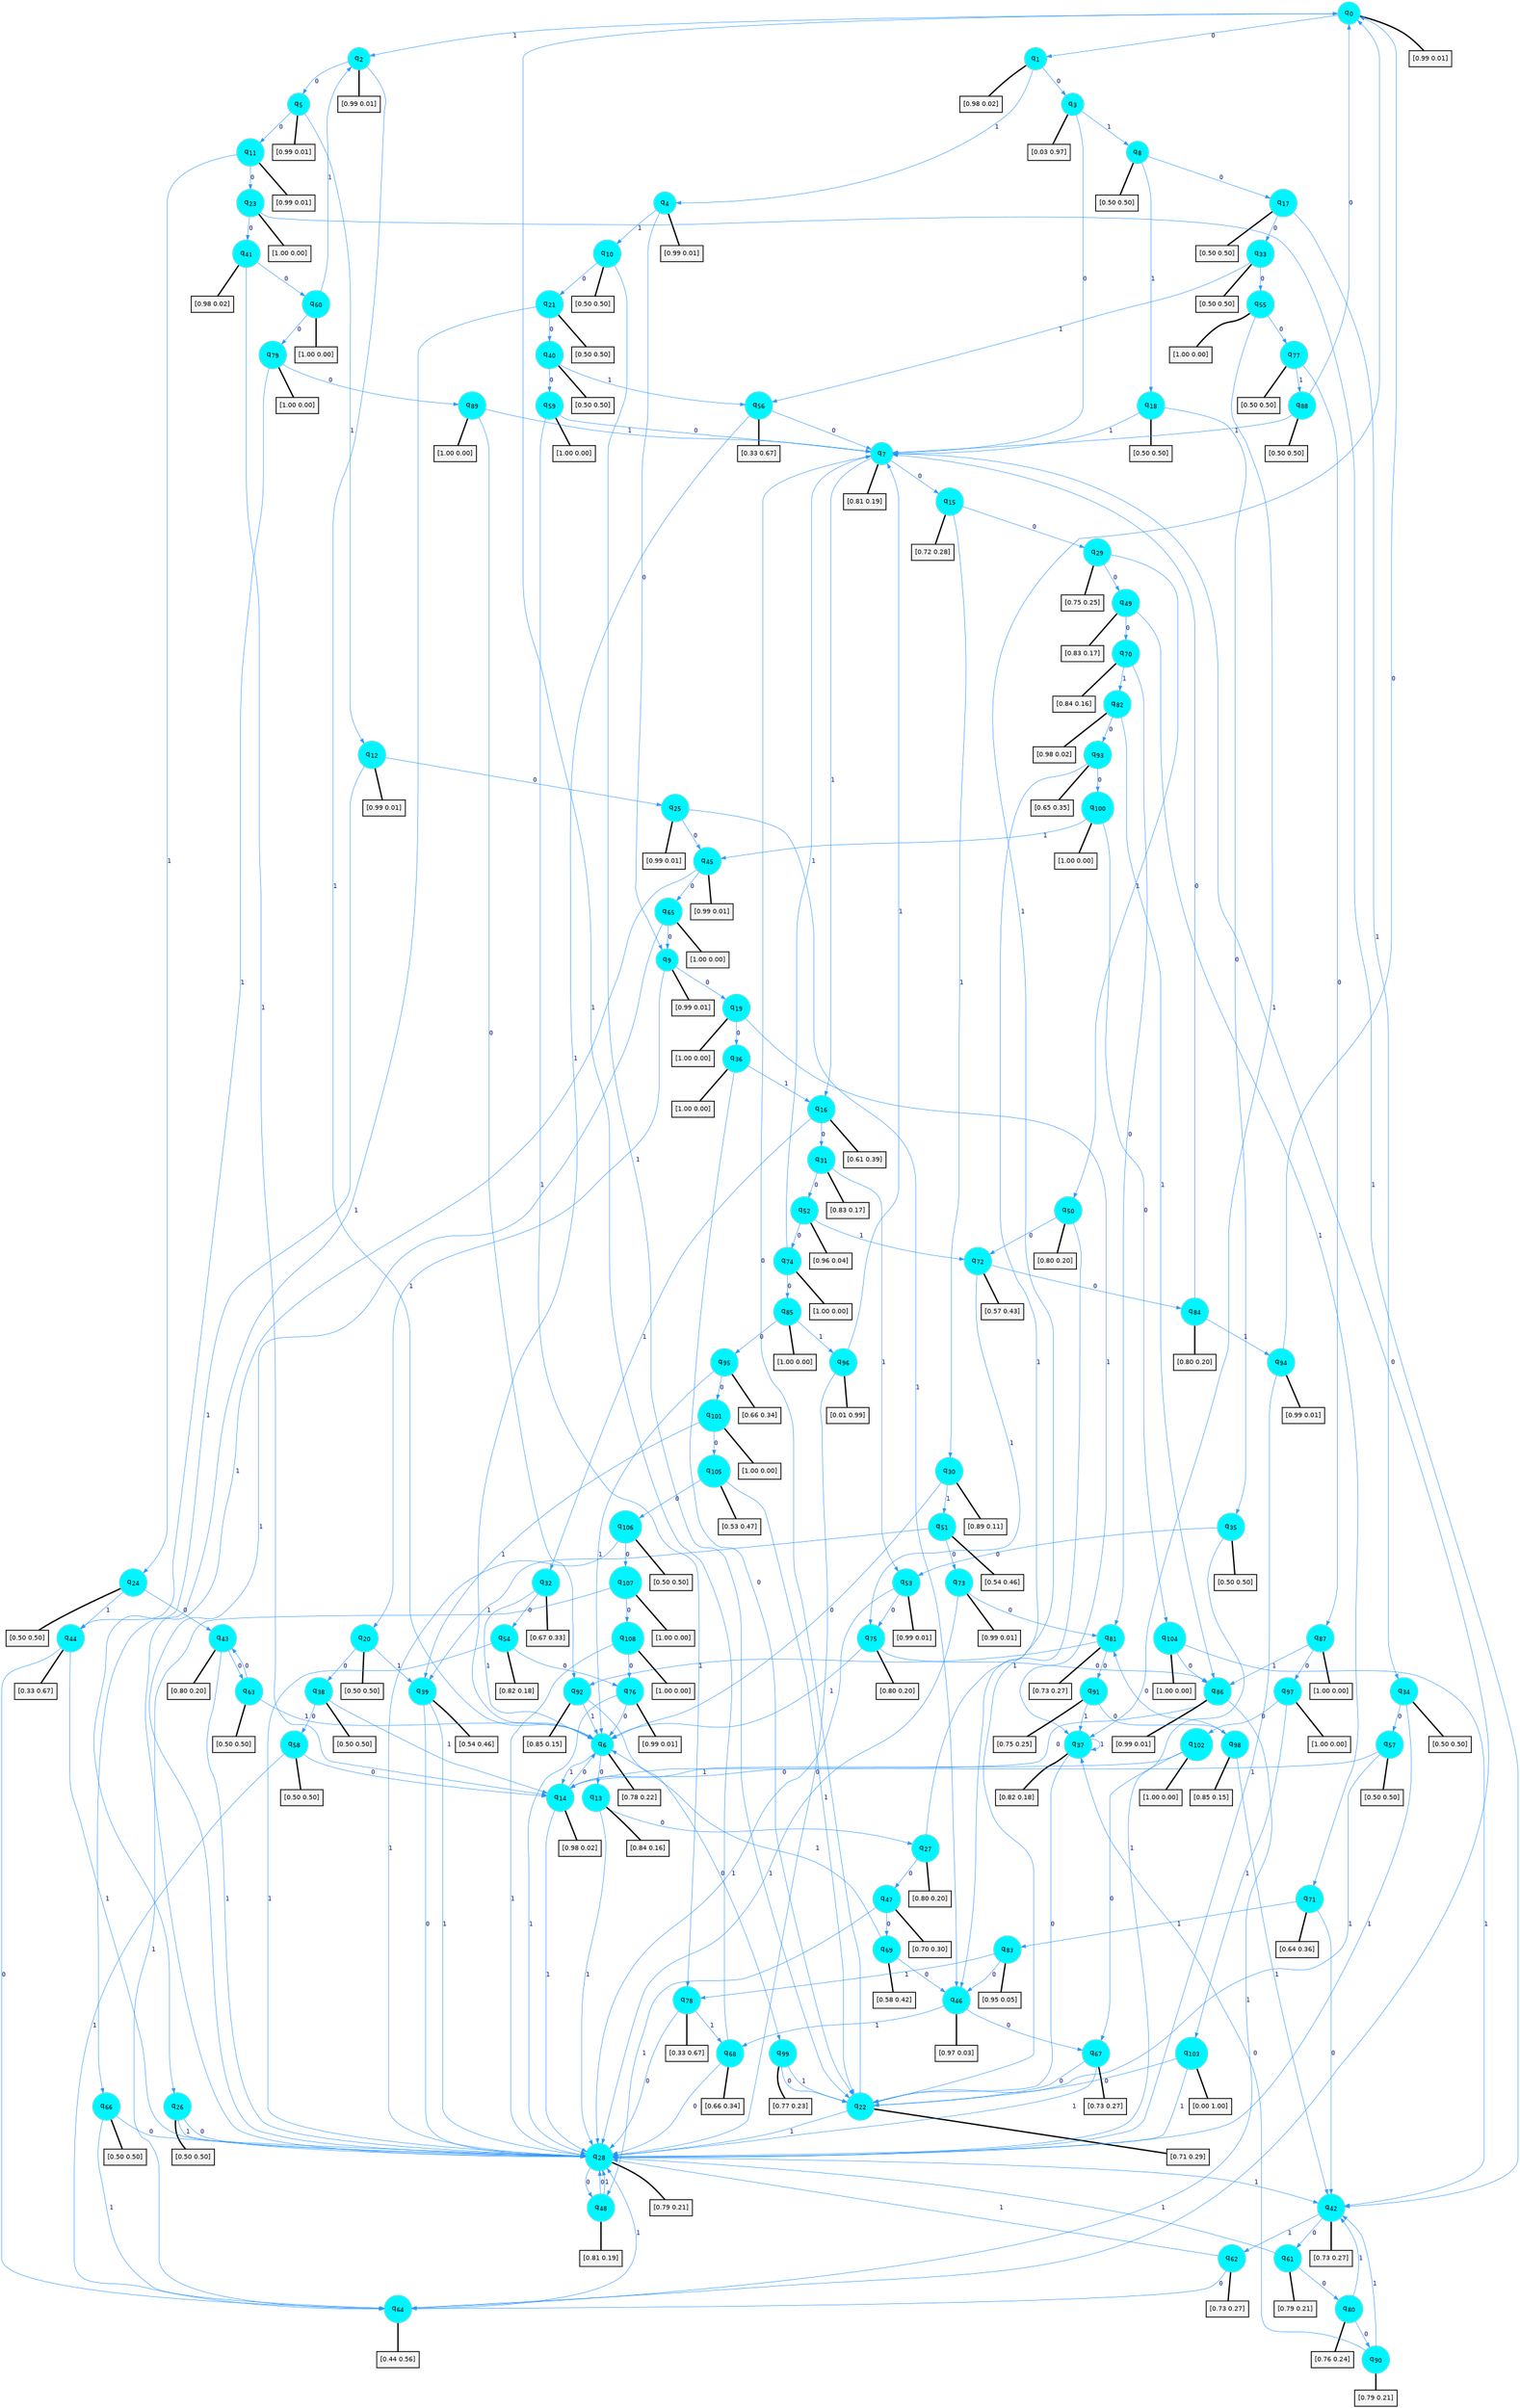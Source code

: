 digraph G {
graph [
bgcolor=transparent, dpi=300, rankdir=TD, size="40,25"];
node [
color=gray, fillcolor=turquoise1, fontcolor=black, fontname=Helvetica, fontsize=16, fontweight=bold, shape=circle, style=filled];
edge [
arrowsize=1, color=dodgerblue1, fontcolor=midnightblue, fontname=courier, fontweight=bold, penwidth=1, style=solid, weight=20];
0[label=<q<SUB>0</SUB>>];
1[label=<q<SUB>1</SUB>>];
2[label=<q<SUB>2</SUB>>];
3[label=<q<SUB>3</SUB>>];
4[label=<q<SUB>4</SUB>>];
5[label=<q<SUB>5</SUB>>];
6[label=<q<SUB>6</SUB>>];
7[label=<q<SUB>7</SUB>>];
8[label=<q<SUB>8</SUB>>];
9[label=<q<SUB>9</SUB>>];
10[label=<q<SUB>10</SUB>>];
11[label=<q<SUB>11</SUB>>];
12[label=<q<SUB>12</SUB>>];
13[label=<q<SUB>13</SUB>>];
14[label=<q<SUB>14</SUB>>];
15[label=<q<SUB>15</SUB>>];
16[label=<q<SUB>16</SUB>>];
17[label=<q<SUB>17</SUB>>];
18[label=<q<SUB>18</SUB>>];
19[label=<q<SUB>19</SUB>>];
20[label=<q<SUB>20</SUB>>];
21[label=<q<SUB>21</SUB>>];
22[label=<q<SUB>22</SUB>>];
23[label=<q<SUB>23</SUB>>];
24[label=<q<SUB>24</SUB>>];
25[label=<q<SUB>25</SUB>>];
26[label=<q<SUB>26</SUB>>];
27[label=<q<SUB>27</SUB>>];
28[label=<q<SUB>28</SUB>>];
29[label=<q<SUB>29</SUB>>];
30[label=<q<SUB>30</SUB>>];
31[label=<q<SUB>31</SUB>>];
32[label=<q<SUB>32</SUB>>];
33[label=<q<SUB>33</SUB>>];
34[label=<q<SUB>34</SUB>>];
35[label=<q<SUB>35</SUB>>];
36[label=<q<SUB>36</SUB>>];
37[label=<q<SUB>37</SUB>>];
38[label=<q<SUB>38</SUB>>];
39[label=<q<SUB>39</SUB>>];
40[label=<q<SUB>40</SUB>>];
41[label=<q<SUB>41</SUB>>];
42[label=<q<SUB>42</SUB>>];
43[label=<q<SUB>43</SUB>>];
44[label=<q<SUB>44</SUB>>];
45[label=<q<SUB>45</SUB>>];
46[label=<q<SUB>46</SUB>>];
47[label=<q<SUB>47</SUB>>];
48[label=<q<SUB>48</SUB>>];
49[label=<q<SUB>49</SUB>>];
50[label=<q<SUB>50</SUB>>];
51[label=<q<SUB>51</SUB>>];
52[label=<q<SUB>52</SUB>>];
53[label=<q<SUB>53</SUB>>];
54[label=<q<SUB>54</SUB>>];
55[label=<q<SUB>55</SUB>>];
56[label=<q<SUB>56</SUB>>];
57[label=<q<SUB>57</SUB>>];
58[label=<q<SUB>58</SUB>>];
59[label=<q<SUB>59</SUB>>];
60[label=<q<SUB>60</SUB>>];
61[label=<q<SUB>61</SUB>>];
62[label=<q<SUB>62</SUB>>];
63[label=<q<SUB>63</SUB>>];
64[label=<q<SUB>64</SUB>>];
65[label=<q<SUB>65</SUB>>];
66[label=<q<SUB>66</SUB>>];
67[label=<q<SUB>67</SUB>>];
68[label=<q<SUB>68</SUB>>];
69[label=<q<SUB>69</SUB>>];
70[label=<q<SUB>70</SUB>>];
71[label=<q<SUB>71</SUB>>];
72[label=<q<SUB>72</SUB>>];
73[label=<q<SUB>73</SUB>>];
74[label=<q<SUB>74</SUB>>];
75[label=<q<SUB>75</SUB>>];
76[label=<q<SUB>76</SUB>>];
77[label=<q<SUB>77</SUB>>];
78[label=<q<SUB>78</SUB>>];
79[label=<q<SUB>79</SUB>>];
80[label=<q<SUB>80</SUB>>];
81[label=<q<SUB>81</SUB>>];
82[label=<q<SUB>82</SUB>>];
83[label=<q<SUB>83</SUB>>];
84[label=<q<SUB>84</SUB>>];
85[label=<q<SUB>85</SUB>>];
86[label=<q<SUB>86</SUB>>];
87[label=<q<SUB>87</SUB>>];
88[label=<q<SUB>88</SUB>>];
89[label=<q<SUB>89</SUB>>];
90[label=<q<SUB>90</SUB>>];
91[label=<q<SUB>91</SUB>>];
92[label=<q<SUB>92</SUB>>];
93[label=<q<SUB>93</SUB>>];
94[label=<q<SUB>94</SUB>>];
95[label=<q<SUB>95</SUB>>];
96[label=<q<SUB>96</SUB>>];
97[label=<q<SUB>97</SUB>>];
98[label=<q<SUB>98</SUB>>];
99[label=<q<SUB>99</SUB>>];
100[label=<q<SUB>100</SUB>>];
101[label=<q<SUB>101</SUB>>];
102[label=<q<SUB>102</SUB>>];
103[label=<q<SUB>103</SUB>>];
104[label=<q<SUB>104</SUB>>];
105[label=<q<SUB>105</SUB>>];
106[label=<q<SUB>106</SUB>>];
107[label=<q<SUB>107</SUB>>];
108[label=<q<SUB>108</SUB>>];
109[label="[0.99 0.01]", shape=box,fontcolor=black, fontname=Helvetica, fontsize=14, penwidth=2, fillcolor=whitesmoke,color=black];
110[label="[0.98 0.02]", shape=box,fontcolor=black, fontname=Helvetica, fontsize=14, penwidth=2, fillcolor=whitesmoke,color=black];
111[label="[0.99 0.01]", shape=box,fontcolor=black, fontname=Helvetica, fontsize=14, penwidth=2, fillcolor=whitesmoke,color=black];
112[label="[0.03 0.97]", shape=box,fontcolor=black, fontname=Helvetica, fontsize=14, penwidth=2, fillcolor=whitesmoke,color=black];
113[label="[0.99 0.01]", shape=box,fontcolor=black, fontname=Helvetica, fontsize=14, penwidth=2, fillcolor=whitesmoke,color=black];
114[label="[0.99 0.01]", shape=box,fontcolor=black, fontname=Helvetica, fontsize=14, penwidth=2, fillcolor=whitesmoke,color=black];
115[label="[0.78 0.22]", shape=box,fontcolor=black, fontname=Helvetica, fontsize=14, penwidth=2, fillcolor=whitesmoke,color=black];
116[label="[0.81 0.19]", shape=box,fontcolor=black, fontname=Helvetica, fontsize=14, penwidth=2, fillcolor=whitesmoke,color=black];
117[label="[0.50 0.50]", shape=box,fontcolor=black, fontname=Helvetica, fontsize=14, penwidth=2, fillcolor=whitesmoke,color=black];
118[label="[0.99 0.01]", shape=box,fontcolor=black, fontname=Helvetica, fontsize=14, penwidth=2, fillcolor=whitesmoke,color=black];
119[label="[0.50 0.50]", shape=box,fontcolor=black, fontname=Helvetica, fontsize=14, penwidth=2, fillcolor=whitesmoke,color=black];
120[label="[0.99 0.01]", shape=box,fontcolor=black, fontname=Helvetica, fontsize=14, penwidth=2, fillcolor=whitesmoke,color=black];
121[label="[0.99 0.01]", shape=box,fontcolor=black, fontname=Helvetica, fontsize=14, penwidth=2, fillcolor=whitesmoke,color=black];
122[label="[0.84 0.16]", shape=box,fontcolor=black, fontname=Helvetica, fontsize=14, penwidth=2, fillcolor=whitesmoke,color=black];
123[label="[0.98 0.02]", shape=box,fontcolor=black, fontname=Helvetica, fontsize=14, penwidth=2, fillcolor=whitesmoke,color=black];
124[label="[0.72 0.28]", shape=box,fontcolor=black, fontname=Helvetica, fontsize=14, penwidth=2, fillcolor=whitesmoke,color=black];
125[label="[0.61 0.39]", shape=box,fontcolor=black, fontname=Helvetica, fontsize=14, penwidth=2, fillcolor=whitesmoke,color=black];
126[label="[0.50 0.50]", shape=box,fontcolor=black, fontname=Helvetica, fontsize=14, penwidth=2, fillcolor=whitesmoke,color=black];
127[label="[0.50 0.50]", shape=box,fontcolor=black, fontname=Helvetica, fontsize=14, penwidth=2, fillcolor=whitesmoke,color=black];
128[label="[1.00 0.00]", shape=box,fontcolor=black, fontname=Helvetica, fontsize=14, penwidth=2, fillcolor=whitesmoke,color=black];
129[label="[0.50 0.50]", shape=box,fontcolor=black, fontname=Helvetica, fontsize=14, penwidth=2, fillcolor=whitesmoke,color=black];
130[label="[0.50 0.50]", shape=box,fontcolor=black, fontname=Helvetica, fontsize=14, penwidth=2, fillcolor=whitesmoke,color=black];
131[label="[0.71 0.29]", shape=box,fontcolor=black, fontname=Helvetica, fontsize=14, penwidth=2, fillcolor=whitesmoke,color=black];
132[label="[1.00 0.00]", shape=box,fontcolor=black, fontname=Helvetica, fontsize=14, penwidth=2, fillcolor=whitesmoke,color=black];
133[label="[0.50 0.50]", shape=box,fontcolor=black, fontname=Helvetica, fontsize=14, penwidth=2, fillcolor=whitesmoke,color=black];
134[label="[0.99 0.01]", shape=box,fontcolor=black, fontname=Helvetica, fontsize=14, penwidth=2, fillcolor=whitesmoke,color=black];
135[label="[0.50 0.50]", shape=box,fontcolor=black, fontname=Helvetica, fontsize=14, penwidth=2, fillcolor=whitesmoke,color=black];
136[label="[0.80 0.20]", shape=box,fontcolor=black, fontname=Helvetica, fontsize=14, penwidth=2, fillcolor=whitesmoke,color=black];
137[label="[0.79 0.21]", shape=box,fontcolor=black, fontname=Helvetica, fontsize=14, penwidth=2, fillcolor=whitesmoke,color=black];
138[label="[0.75 0.25]", shape=box,fontcolor=black, fontname=Helvetica, fontsize=14, penwidth=2, fillcolor=whitesmoke,color=black];
139[label="[0.89 0.11]", shape=box,fontcolor=black, fontname=Helvetica, fontsize=14, penwidth=2, fillcolor=whitesmoke,color=black];
140[label="[0.83 0.17]", shape=box,fontcolor=black, fontname=Helvetica, fontsize=14, penwidth=2, fillcolor=whitesmoke,color=black];
141[label="[0.67 0.33]", shape=box,fontcolor=black, fontname=Helvetica, fontsize=14, penwidth=2, fillcolor=whitesmoke,color=black];
142[label="[0.50 0.50]", shape=box,fontcolor=black, fontname=Helvetica, fontsize=14, penwidth=2, fillcolor=whitesmoke,color=black];
143[label="[0.50 0.50]", shape=box,fontcolor=black, fontname=Helvetica, fontsize=14, penwidth=2, fillcolor=whitesmoke,color=black];
144[label="[0.50 0.50]", shape=box,fontcolor=black, fontname=Helvetica, fontsize=14, penwidth=2, fillcolor=whitesmoke,color=black];
145[label="[1.00 0.00]", shape=box,fontcolor=black, fontname=Helvetica, fontsize=14, penwidth=2, fillcolor=whitesmoke,color=black];
146[label="[0.82 0.18]", shape=box,fontcolor=black, fontname=Helvetica, fontsize=14, penwidth=2, fillcolor=whitesmoke,color=black];
147[label="[0.50 0.50]", shape=box,fontcolor=black, fontname=Helvetica, fontsize=14, penwidth=2, fillcolor=whitesmoke,color=black];
148[label="[0.54 0.46]", shape=box,fontcolor=black, fontname=Helvetica, fontsize=14, penwidth=2, fillcolor=whitesmoke,color=black];
149[label="[0.50 0.50]", shape=box,fontcolor=black, fontname=Helvetica, fontsize=14, penwidth=2, fillcolor=whitesmoke,color=black];
150[label="[0.98 0.02]", shape=box,fontcolor=black, fontname=Helvetica, fontsize=14, penwidth=2, fillcolor=whitesmoke,color=black];
151[label="[0.73 0.27]", shape=box,fontcolor=black, fontname=Helvetica, fontsize=14, penwidth=2, fillcolor=whitesmoke,color=black];
152[label="[0.80 0.20]", shape=box,fontcolor=black, fontname=Helvetica, fontsize=14, penwidth=2, fillcolor=whitesmoke,color=black];
153[label="[0.33 0.67]", shape=box,fontcolor=black, fontname=Helvetica, fontsize=14, penwidth=2, fillcolor=whitesmoke,color=black];
154[label="[0.99 0.01]", shape=box,fontcolor=black, fontname=Helvetica, fontsize=14, penwidth=2, fillcolor=whitesmoke,color=black];
155[label="[0.97 0.03]", shape=box,fontcolor=black, fontname=Helvetica, fontsize=14, penwidth=2, fillcolor=whitesmoke,color=black];
156[label="[0.70 0.30]", shape=box,fontcolor=black, fontname=Helvetica, fontsize=14, penwidth=2, fillcolor=whitesmoke,color=black];
157[label="[0.81 0.19]", shape=box,fontcolor=black, fontname=Helvetica, fontsize=14, penwidth=2, fillcolor=whitesmoke,color=black];
158[label="[0.83 0.17]", shape=box,fontcolor=black, fontname=Helvetica, fontsize=14, penwidth=2, fillcolor=whitesmoke,color=black];
159[label="[0.80 0.20]", shape=box,fontcolor=black, fontname=Helvetica, fontsize=14, penwidth=2, fillcolor=whitesmoke,color=black];
160[label="[0.54 0.46]", shape=box,fontcolor=black, fontname=Helvetica, fontsize=14, penwidth=2, fillcolor=whitesmoke,color=black];
161[label="[0.96 0.04]", shape=box,fontcolor=black, fontname=Helvetica, fontsize=14, penwidth=2, fillcolor=whitesmoke,color=black];
162[label="[0.99 0.01]", shape=box,fontcolor=black, fontname=Helvetica, fontsize=14, penwidth=2, fillcolor=whitesmoke,color=black];
163[label="[0.82 0.18]", shape=box,fontcolor=black, fontname=Helvetica, fontsize=14, penwidth=2, fillcolor=whitesmoke,color=black];
164[label="[1.00 0.00]", shape=box,fontcolor=black, fontname=Helvetica, fontsize=14, penwidth=2, fillcolor=whitesmoke,color=black];
165[label="[0.33 0.67]", shape=box,fontcolor=black, fontname=Helvetica, fontsize=14, penwidth=2, fillcolor=whitesmoke,color=black];
166[label="[0.50 0.50]", shape=box,fontcolor=black, fontname=Helvetica, fontsize=14, penwidth=2, fillcolor=whitesmoke,color=black];
167[label="[0.50 0.50]", shape=box,fontcolor=black, fontname=Helvetica, fontsize=14, penwidth=2, fillcolor=whitesmoke,color=black];
168[label="[1.00 0.00]", shape=box,fontcolor=black, fontname=Helvetica, fontsize=14, penwidth=2, fillcolor=whitesmoke,color=black];
169[label="[1.00 0.00]", shape=box,fontcolor=black, fontname=Helvetica, fontsize=14, penwidth=2, fillcolor=whitesmoke,color=black];
170[label="[0.79 0.21]", shape=box,fontcolor=black, fontname=Helvetica, fontsize=14, penwidth=2, fillcolor=whitesmoke,color=black];
171[label="[0.73 0.27]", shape=box,fontcolor=black, fontname=Helvetica, fontsize=14, penwidth=2, fillcolor=whitesmoke,color=black];
172[label="[0.50 0.50]", shape=box,fontcolor=black, fontname=Helvetica, fontsize=14, penwidth=2, fillcolor=whitesmoke,color=black];
173[label="[0.44 0.56]", shape=box,fontcolor=black, fontname=Helvetica, fontsize=14, penwidth=2, fillcolor=whitesmoke,color=black];
174[label="[1.00 0.00]", shape=box,fontcolor=black, fontname=Helvetica, fontsize=14, penwidth=2, fillcolor=whitesmoke,color=black];
175[label="[0.50 0.50]", shape=box,fontcolor=black, fontname=Helvetica, fontsize=14, penwidth=2, fillcolor=whitesmoke,color=black];
176[label="[0.73 0.27]", shape=box,fontcolor=black, fontname=Helvetica, fontsize=14, penwidth=2, fillcolor=whitesmoke,color=black];
177[label="[0.66 0.34]", shape=box,fontcolor=black, fontname=Helvetica, fontsize=14, penwidth=2, fillcolor=whitesmoke,color=black];
178[label="[0.58 0.42]", shape=box,fontcolor=black, fontname=Helvetica, fontsize=14, penwidth=2, fillcolor=whitesmoke,color=black];
179[label="[0.84 0.16]", shape=box,fontcolor=black, fontname=Helvetica, fontsize=14, penwidth=2, fillcolor=whitesmoke,color=black];
180[label="[0.64 0.36]", shape=box,fontcolor=black, fontname=Helvetica, fontsize=14, penwidth=2, fillcolor=whitesmoke,color=black];
181[label="[0.57 0.43]", shape=box,fontcolor=black, fontname=Helvetica, fontsize=14, penwidth=2, fillcolor=whitesmoke,color=black];
182[label="[0.99 0.01]", shape=box,fontcolor=black, fontname=Helvetica, fontsize=14, penwidth=2, fillcolor=whitesmoke,color=black];
183[label="[1.00 0.00]", shape=box,fontcolor=black, fontname=Helvetica, fontsize=14, penwidth=2, fillcolor=whitesmoke,color=black];
184[label="[0.80 0.20]", shape=box,fontcolor=black, fontname=Helvetica, fontsize=14, penwidth=2, fillcolor=whitesmoke,color=black];
185[label="[0.99 0.01]", shape=box,fontcolor=black, fontname=Helvetica, fontsize=14, penwidth=2, fillcolor=whitesmoke,color=black];
186[label="[0.50 0.50]", shape=box,fontcolor=black, fontname=Helvetica, fontsize=14, penwidth=2, fillcolor=whitesmoke,color=black];
187[label="[0.33 0.67]", shape=box,fontcolor=black, fontname=Helvetica, fontsize=14, penwidth=2, fillcolor=whitesmoke,color=black];
188[label="[1.00 0.00]", shape=box,fontcolor=black, fontname=Helvetica, fontsize=14, penwidth=2, fillcolor=whitesmoke,color=black];
189[label="[0.76 0.24]", shape=box,fontcolor=black, fontname=Helvetica, fontsize=14, penwidth=2, fillcolor=whitesmoke,color=black];
190[label="[0.73 0.27]", shape=box,fontcolor=black, fontname=Helvetica, fontsize=14, penwidth=2, fillcolor=whitesmoke,color=black];
191[label="[0.98 0.02]", shape=box,fontcolor=black, fontname=Helvetica, fontsize=14, penwidth=2, fillcolor=whitesmoke,color=black];
192[label="[0.95 0.05]", shape=box,fontcolor=black, fontname=Helvetica, fontsize=14, penwidth=2, fillcolor=whitesmoke,color=black];
193[label="[0.80 0.20]", shape=box,fontcolor=black, fontname=Helvetica, fontsize=14, penwidth=2, fillcolor=whitesmoke,color=black];
194[label="[1.00 0.00]", shape=box,fontcolor=black, fontname=Helvetica, fontsize=14, penwidth=2, fillcolor=whitesmoke,color=black];
195[label="[0.99 0.01]", shape=box,fontcolor=black, fontname=Helvetica, fontsize=14, penwidth=2, fillcolor=whitesmoke,color=black];
196[label="[1.00 0.00]", shape=box,fontcolor=black, fontname=Helvetica, fontsize=14, penwidth=2, fillcolor=whitesmoke,color=black];
197[label="[0.50 0.50]", shape=box,fontcolor=black, fontname=Helvetica, fontsize=14, penwidth=2, fillcolor=whitesmoke,color=black];
198[label="[1.00 0.00]", shape=box,fontcolor=black, fontname=Helvetica, fontsize=14, penwidth=2, fillcolor=whitesmoke,color=black];
199[label="[0.79 0.21]", shape=box,fontcolor=black, fontname=Helvetica, fontsize=14, penwidth=2, fillcolor=whitesmoke,color=black];
200[label="[0.75 0.25]", shape=box,fontcolor=black, fontname=Helvetica, fontsize=14, penwidth=2, fillcolor=whitesmoke,color=black];
201[label="[0.85 0.15]", shape=box,fontcolor=black, fontname=Helvetica, fontsize=14, penwidth=2, fillcolor=whitesmoke,color=black];
202[label="[0.65 0.35]", shape=box,fontcolor=black, fontname=Helvetica, fontsize=14, penwidth=2, fillcolor=whitesmoke,color=black];
203[label="[0.99 0.01]", shape=box,fontcolor=black, fontname=Helvetica, fontsize=14, penwidth=2, fillcolor=whitesmoke,color=black];
204[label="[0.66 0.34]", shape=box,fontcolor=black, fontname=Helvetica, fontsize=14, penwidth=2, fillcolor=whitesmoke,color=black];
205[label="[0.01 0.99]", shape=box,fontcolor=black, fontname=Helvetica, fontsize=14, penwidth=2, fillcolor=whitesmoke,color=black];
206[label="[1.00 0.00]", shape=box,fontcolor=black, fontname=Helvetica, fontsize=14, penwidth=2, fillcolor=whitesmoke,color=black];
207[label="[0.85 0.15]", shape=box,fontcolor=black, fontname=Helvetica, fontsize=14, penwidth=2, fillcolor=whitesmoke,color=black];
208[label="[0.77 0.23]", shape=box,fontcolor=black, fontname=Helvetica, fontsize=14, penwidth=2, fillcolor=whitesmoke,color=black];
209[label="[1.00 0.00]", shape=box,fontcolor=black, fontname=Helvetica, fontsize=14, penwidth=2, fillcolor=whitesmoke,color=black];
210[label="[1.00 0.00]", shape=box,fontcolor=black, fontname=Helvetica, fontsize=14, penwidth=2, fillcolor=whitesmoke,color=black];
211[label="[1.00 0.00]", shape=box,fontcolor=black, fontname=Helvetica, fontsize=14, penwidth=2, fillcolor=whitesmoke,color=black];
212[label="[0.00 1.00]", shape=box,fontcolor=black, fontname=Helvetica, fontsize=14, penwidth=2, fillcolor=whitesmoke,color=black];
213[label="[1.00 0.00]", shape=box,fontcolor=black, fontname=Helvetica, fontsize=14, penwidth=2, fillcolor=whitesmoke,color=black];
214[label="[0.53 0.47]", shape=box,fontcolor=black, fontname=Helvetica, fontsize=14, penwidth=2, fillcolor=whitesmoke,color=black];
215[label="[0.50 0.50]", shape=box,fontcolor=black, fontname=Helvetica, fontsize=14, penwidth=2, fillcolor=whitesmoke,color=black];
216[label="[1.00 0.00]", shape=box,fontcolor=black, fontname=Helvetica, fontsize=14, penwidth=2, fillcolor=whitesmoke,color=black];
217[label="[1.00 0.00]", shape=box,fontcolor=black, fontname=Helvetica, fontsize=14, penwidth=2, fillcolor=whitesmoke,color=black];
0->1 [label=0];
0->2 [label=1];
0->109 [arrowhead=none, penwidth=3,color=black];
1->3 [label=0];
1->4 [label=1];
1->110 [arrowhead=none, penwidth=3,color=black];
2->5 [label=0];
2->6 [label=1];
2->111 [arrowhead=none, penwidth=3,color=black];
3->7 [label=0];
3->8 [label=1];
3->112 [arrowhead=none, penwidth=3,color=black];
4->9 [label=0];
4->10 [label=1];
4->113 [arrowhead=none, penwidth=3,color=black];
5->11 [label=0];
5->12 [label=1];
5->114 [arrowhead=none, penwidth=3,color=black];
6->13 [label=0];
6->14 [label=1];
6->115 [arrowhead=none, penwidth=3,color=black];
7->15 [label=0];
7->16 [label=1];
7->116 [arrowhead=none, penwidth=3,color=black];
8->17 [label=0];
8->18 [label=1];
8->117 [arrowhead=none, penwidth=3,color=black];
9->19 [label=0];
9->20 [label=1];
9->118 [arrowhead=none, penwidth=3,color=black];
10->21 [label=0];
10->22 [label=1];
10->119 [arrowhead=none, penwidth=3,color=black];
11->23 [label=0];
11->24 [label=1];
11->120 [arrowhead=none, penwidth=3,color=black];
12->25 [label=0];
12->26 [label=1];
12->121 [arrowhead=none, penwidth=3,color=black];
13->27 [label=0];
13->28 [label=1];
13->122 [arrowhead=none, penwidth=3,color=black];
14->6 [label=0];
14->28 [label=1];
14->123 [arrowhead=none, penwidth=3,color=black];
15->29 [label=0];
15->30 [label=1];
15->124 [arrowhead=none, penwidth=3,color=black];
16->31 [label=0];
16->32 [label=1];
16->125 [arrowhead=none, penwidth=3,color=black];
17->33 [label=0];
17->34 [label=1];
17->126 [arrowhead=none, penwidth=3,color=black];
18->35 [label=0];
18->7 [label=1];
18->127 [arrowhead=none, penwidth=3,color=black];
19->36 [label=0];
19->37 [label=1];
19->128 [arrowhead=none, penwidth=3,color=black];
20->38 [label=0];
20->39 [label=1];
20->129 [arrowhead=none, penwidth=3,color=black];
21->40 [label=0];
21->28 [label=1];
21->130 [arrowhead=none, penwidth=3,color=black];
22->7 [label=0];
22->28 [label=1];
22->131 [arrowhead=none, penwidth=3,color=black];
23->41 [label=0];
23->42 [label=1];
23->132 [arrowhead=none, penwidth=3,color=black];
24->43 [label=0];
24->44 [label=1];
24->133 [arrowhead=none, penwidth=3,color=black];
25->45 [label=0];
25->46 [label=1];
25->134 [arrowhead=none, penwidth=3,color=black];
26->28 [label=0];
26->28 [label=1];
26->135 [arrowhead=none, penwidth=3,color=black];
27->47 [label=0];
27->0 [label=1];
27->136 [arrowhead=none, penwidth=3,color=black];
28->48 [label=0];
28->42 [label=1];
28->137 [arrowhead=none, penwidth=3,color=black];
29->49 [label=0];
29->50 [label=1];
29->138 [arrowhead=none, penwidth=3,color=black];
30->6 [label=0];
30->51 [label=1];
30->139 [arrowhead=none, penwidth=3,color=black];
31->52 [label=0];
31->53 [label=1];
31->140 [arrowhead=none, penwidth=3,color=black];
32->54 [label=0];
32->6 [label=1];
32->141 [arrowhead=none, penwidth=3,color=black];
33->55 [label=0];
33->56 [label=1];
33->142 [arrowhead=none, penwidth=3,color=black];
34->57 [label=0];
34->28 [label=1];
34->143 [arrowhead=none, penwidth=3,color=black];
35->53 [label=0];
35->28 [label=1];
35->144 [arrowhead=none, penwidth=3,color=black];
36->22 [label=0];
36->16 [label=1];
36->145 [arrowhead=none, penwidth=3,color=black];
37->22 [label=0];
37->37 [label=1];
37->146 [arrowhead=none, penwidth=3,color=black];
38->58 [label=0];
38->14 [label=1];
38->147 [arrowhead=none, penwidth=3,color=black];
39->28 [label=0];
39->28 [label=1];
39->148 [arrowhead=none, penwidth=3,color=black];
40->59 [label=0];
40->56 [label=1];
40->149 [arrowhead=none, penwidth=3,color=black];
41->60 [label=0];
41->14 [label=1];
41->150 [arrowhead=none, penwidth=3,color=black];
42->61 [label=0];
42->62 [label=1];
42->151 [arrowhead=none, penwidth=3,color=black];
43->63 [label=0];
43->28 [label=1];
43->152 [arrowhead=none, penwidth=3,color=black];
44->64 [label=0];
44->28 [label=1];
44->153 [arrowhead=none, penwidth=3,color=black];
45->65 [label=0];
45->66 [label=1];
45->154 [arrowhead=none, penwidth=3,color=black];
46->67 [label=0];
46->68 [label=1];
46->155 [arrowhead=none, penwidth=3,color=black];
47->69 [label=0];
47->48 [label=1];
47->156 [arrowhead=none, penwidth=3,color=black];
48->28 [label=0];
48->28 [label=1];
48->157 [arrowhead=none, penwidth=3,color=black];
49->70 [label=0];
49->71 [label=1];
49->158 [arrowhead=none, penwidth=3,color=black];
50->72 [label=0];
50->22 [label=1];
50->159 [arrowhead=none, penwidth=3,color=black];
51->73 [label=0];
51->39 [label=1];
51->160 [arrowhead=none, penwidth=3,color=black];
52->74 [label=0];
52->72 [label=1];
52->161 [arrowhead=none, penwidth=3,color=black];
53->75 [label=0];
53->28 [label=1];
53->162 [arrowhead=none, penwidth=3,color=black];
54->76 [label=0];
54->28 [label=1];
54->163 [arrowhead=none, penwidth=3,color=black];
55->77 [label=0];
55->37 [label=1];
55->164 [arrowhead=none, penwidth=3,color=black];
56->7 [label=0];
56->6 [label=1];
56->165 [arrowhead=none, penwidth=3,color=black];
57->14 [label=0];
57->22 [label=1];
57->166 [arrowhead=none, penwidth=3,color=black];
58->14 [label=0];
58->64 [label=1];
58->167 [arrowhead=none, penwidth=3,color=black];
59->7 [label=0];
59->78 [label=1];
59->168 [arrowhead=none, penwidth=3,color=black];
60->79 [label=0];
60->2 [label=1];
60->169 [arrowhead=none, penwidth=3,color=black];
61->80 [label=0];
61->28 [label=1];
61->170 [arrowhead=none, penwidth=3,color=black];
62->64 [label=0];
62->28 [label=1];
62->171 [arrowhead=none, penwidth=3,color=black];
63->43 [label=0];
63->6 [label=1];
63->172 [arrowhead=none, penwidth=3,color=black];
64->7 [label=0];
64->28 [label=1];
64->173 [arrowhead=none, penwidth=3,color=black];
65->9 [label=0];
65->28 [label=1];
65->174 [arrowhead=none, penwidth=3,color=black];
66->28 [label=0];
66->64 [label=1];
66->175 [arrowhead=none, penwidth=3,color=black];
67->22 [label=0];
67->28 [label=1];
67->176 [arrowhead=none, penwidth=3,color=black];
68->28 [label=0];
68->0 [label=1];
68->177 [arrowhead=none, penwidth=3,color=black];
69->46 [label=0];
69->6 [label=1];
69->178 [arrowhead=none, penwidth=3,color=black];
70->81 [label=0];
70->82 [label=1];
70->179 [arrowhead=none, penwidth=3,color=black];
71->42 [label=0];
71->83 [label=1];
71->180 [arrowhead=none, penwidth=3,color=black];
72->84 [label=0];
72->75 [label=1];
72->181 [arrowhead=none, penwidth=3,color=black];
73->81 [label=0];
73->28 [label=1];
73->182 [arrowhead=none, penwidth=3,color=black];
74->85 [label=0];
74->7 [label=1];
74->183 [arrowhead=none, penwidth=3,color=black];
75->86 [label=0];
75->6 [label=1];
75->184 [arrowhead=none, penwidth=3,color=black];
76->6 [label=0];
76->28 [label=1];
76->185 [arrowhead=none, penwidth=3,color=black];
77->87 [label=0];
77->88 [label=1];
77->186 [arrowhead=none, penwidth=3,color=black];
78->28 [label=0];
78->68 [label=1];
78->187 [arrowhead=none, penwidth=3,color=black];
79->89 [label=0];
79->44 [label=1];
79->188 [arrowhead=none, penwidth=3,color=black];
80->90 [label=0];
80->42 [label=1];
80->189 [arrowhead=none, penwidth=3,color=black];
81->91 [label=0];
81->92 [label=1];
81->190 [arrowhead=none, penwidth=3,color=black];
82->93 [label=0];
82->86 [label=1];
82->191 [arrowhead=none, penwidth=3,color=black];
83->46 [label=0];
83->78 [label=1];
83->192 [arrowhead=none, penwidth=3,color=black];
84->7 [label=0];
84->94 [label=1];
84->193 [arrowhead=none, penwidth=3,color=black];
85->95 [label=0];
85->96 [label=1];
85->194 [arrowhead=none, penwidth=3,color=black];
86->14 [label=0];
86->64 [label=1];
86->195 [arrowhead=none, penwidth=3,color=black];
87->97 [label=0];
87->86 [label=1];
87->196 [arrowhead=none, penwidth=3,color=black];
88->0 [label=0];
88->7 [label=1];
88->197 [arrowhead=none, penwidth=3,color=black];
89->92 [label=0];
89->7 [label=1];
89->198 [arrowhead=none, penwidth=3,color=black];
90->37 [label=0];
90->42 [label=1];
90->199 [arrowhead=none, penwidth=3,color=black];
91->98 [label=0];
91->37 [label=1];
91->200 [arrowhead=none, penwidth=3,color=black];
92->99 [label=0];
92->6 [label=1];
92->201 [arrowhead=none, penwidth=3,color=black];
93->100 [label=0];
93->46 [label=1];
93->202 [arrowhead=none, penwidth=3,color=black];
94->0 [label=0];
94->28 [label=1];
94->203 [arrowhead=none, penwidth=3,color=black];
95->101 [label=0];
95->6 [label=1];
95->204 [arrowhead=none, penwidth=3,color=black];
96->28 [label=0];
96->7 [label=1];
96->205 [arrowhead=none, penwidth=3,color=black];
97->102 [label=0];
97->103 [label=1];
97->206 [arrowhead=none, penwidth=3,color=black];
98->81 [label=0];
98->42 [label=1];
98->207 [arrowhead=none, penwidth=3,color=black];
99->22 [label=0];
99->22 [label=1];
99->208 [arrowhead=none, penwidth=3,color=black];
100->104 [label=0];
100->45 [label=1];
100->209 [arrowhead=none, penwidth=3,color=black];
101->105 [label=0];
101->39 [label=1];
101->210 [arrowhead=none, penwidth=3,color=black];
102->67 [label=0];
102->14 [label=1];
102->211 [arrowhead=none, penwidth=3,color=black];
103->22 [label=0];
103->28 [label=1];
103->212 [arrowhead=none, penwidth=3,color=black];
104->86 [label=0];
104->42 [label=1];
104->213 [arrowhead=none, penwidth=3,color=black];
105->106 [label=0];
105->22 [label=1];
105->214 [arrowhead=none, penwidth=3,color=black];
106->107 [label=0];
106->28 [label=1];
106->215 [arrowhead=none, penwidth=3,color=black];
107->108 [label=0];
107->64 [label=1];
107->216 [arrowhead=none, penwidth=3,color=black];
108->76 [label=0];
108->28 [label=1];
108->217 [arrowhead=none, penwidth=3,color=black];
}
